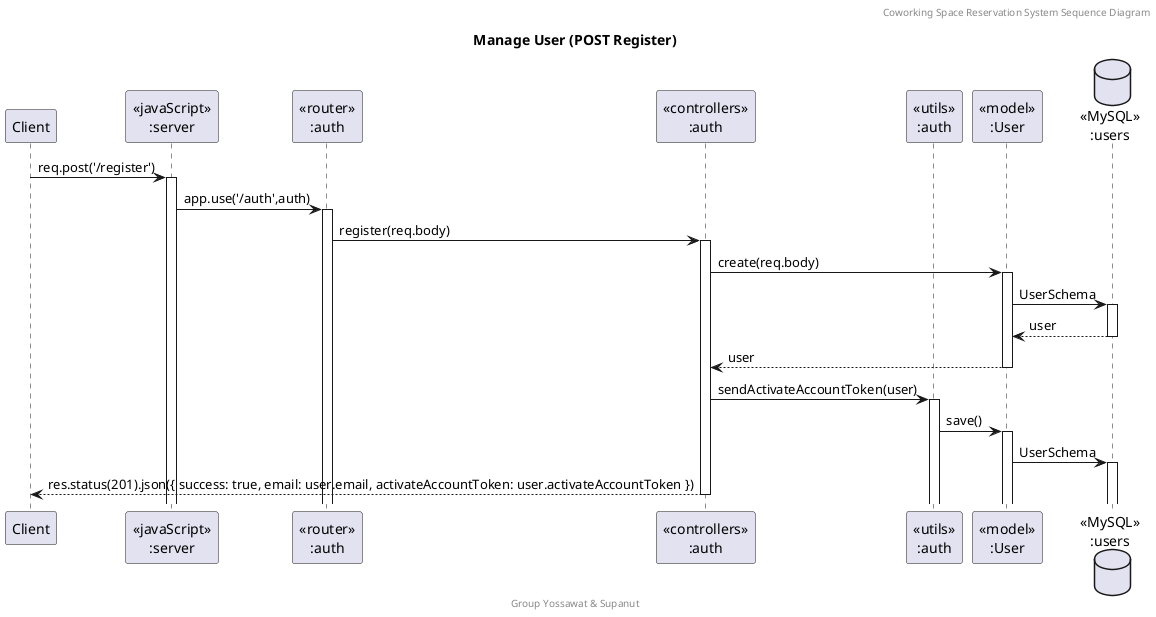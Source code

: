 @startuml Manage User (POST Register)

header Coworking Space Reservation System Sequence Diagram
footer Group Yossawat & Supanut
title "Manage User (POST Register)"

participant "Client" as client
participant "<<javaScript>>\n:server" as server
participant "<<router>>\n:auth" as routerAuth
participant "<<controllers>>\n:auth" as controllersAuth
participant "<<utils>>\n:auth" as utilsAuth
participant "<<model>>\n:User" as modelUser
database "<<MySQL>>\n:users" as UserDatabase

client->server ++:req.post('/register')
server->routerAuth ++:app.use('/auth',auth)
routerAuth->controllersAuth ++:register(req.body)
controllersAuth->modelUser ++:create(req.body)
modelUser->UserDatabase ++:UserSchema
UserDatabase-->modelUser --:user
modelUser-->controllersAuth --:user
controllersAuth->utilsAuth ++:sendActivateAccountToken(user)
utilsAuth->modelUser ++:save()
modelUser->UserDatabase ++:UserSchema
controllersAuth-->client --:res.status(201).json({ success: true, email: user.email, activateAccountToken: user.activateAccountToken })


